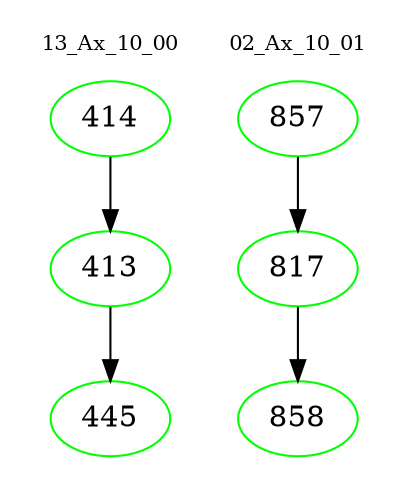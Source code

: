 digraph{
subgraph cluster_0 {
color = white
label = "13_Ax_10_00";
fontsize=10;
T0_414 [label="414", color="green"]
T0_414 -> T0_413 [color="black"]
T0_413 [label="413", color="green"]
T0_413 -> T0_445 [color="black"]
T0_445 [label="445", color="green"]
}
subgraph cluster_1 {
color = white
label = "02_Ax_10_01";
fontsize=10;
T1_857 [label="857", color="green"]
T1_857 -> T1_817 [color="black"]
T1_817 [label="817", color="green"]
T1_817 -> T1_858 [color="black"]
T1_858 [label="858", color="green"]
}
}
